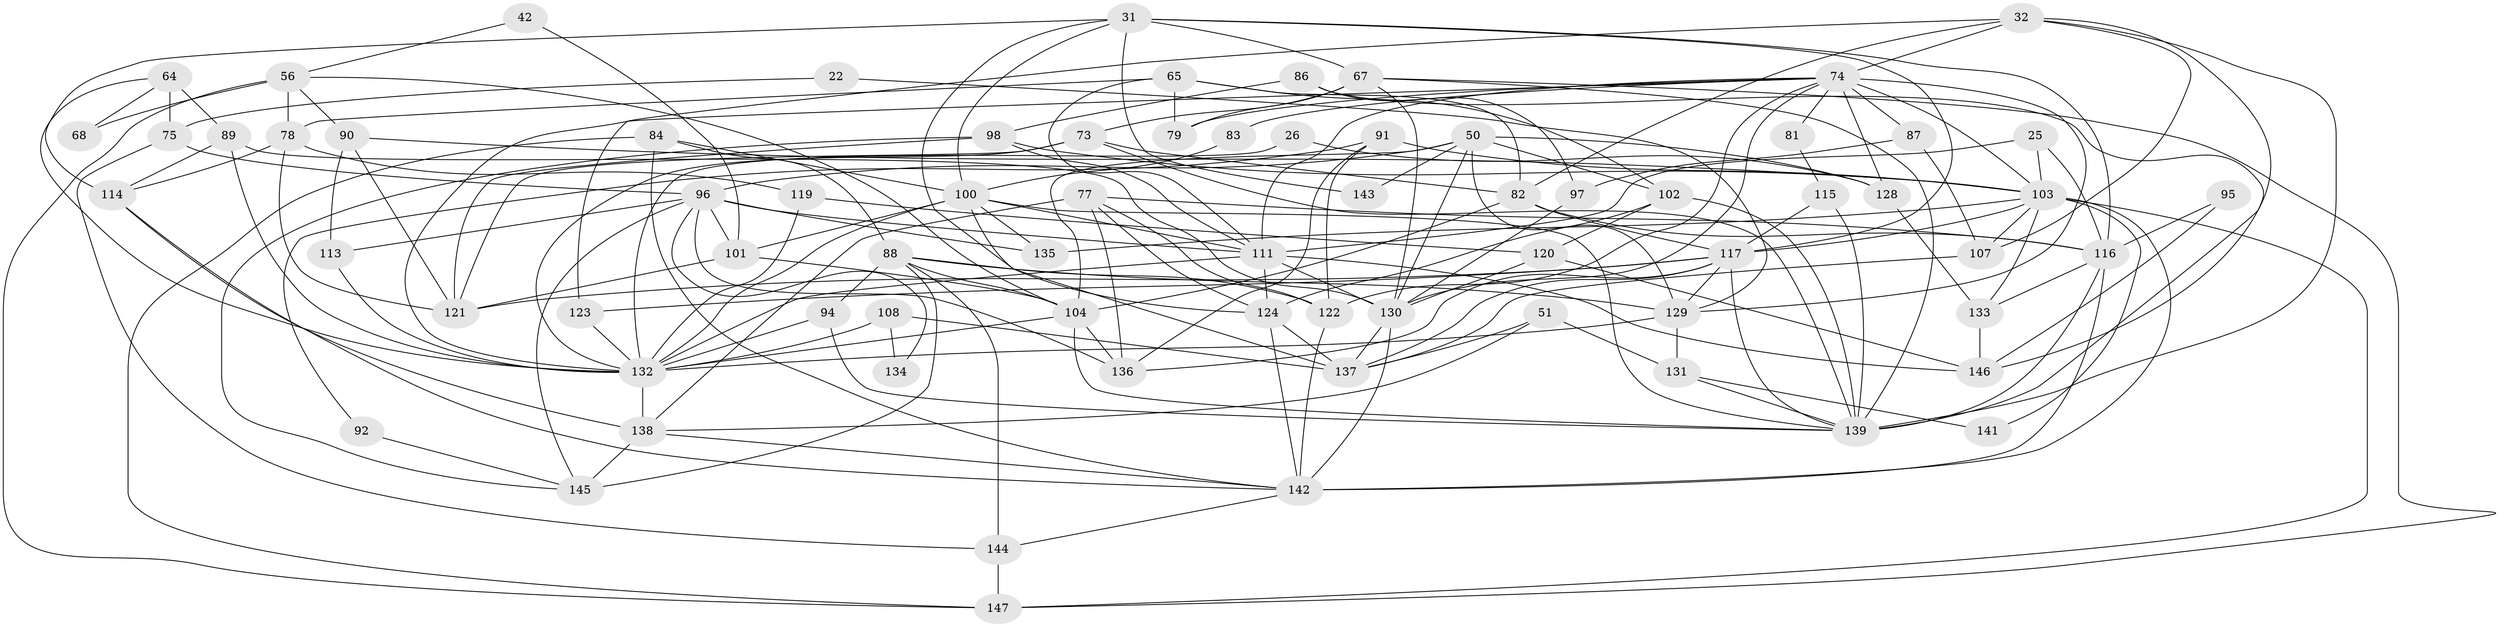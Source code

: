 // original degree distribution, {3: 0.2653061224489796, 4: 0.2585034013605442, 5: 0.16326530612244897, 9: 0.013605442176870748, 7: 0.061224489795918366, 2: 0.16326530612244897, 6: 0.061224489795918366, 8: 0.013605442176870748}
// Generated by graph-tools (version 1.1) at 2025/51/03/09/25 04:51:11]
// undirected, 73 vertices, 187 edges
graph export_dot {
graph [start="1"]
  node [color=gray90,style=filled];
  22;
  25;
  26;
  31;
  32 [super="+29"];
  42;
  50 [super="+38+11"];
  51 [super="+47"];
  56 [super="+10"];
  64 [super="+46"];
  65;
  67 [super="+15"];
  68;
  73 [super="+44"];
  74 [super="+4+6+45"];
  75;
  77;
  78;
  79;
  81;
  82 [super="+63"];
  83;
  84;
  86;
  87;
  88 [super="+52+48"];
  89;
  90;
  91 [super="+37"];
  92;
  94;
  95;
  96 [super="+12+55+34"];
  97;
  98;
  100 [super="+70+99"];
  101 [super="+39"];
  102 [super="+69"];
  103 [super="+36+28+60"];
  104 [super="+33+71"];
  107 [super="+106"];
  108;
  111 [super="+18+5"];
  113;
  114 [super="+61"];
  115 [super="+93"];
  116 [super="+49+59+54"];
  117 [super="+8+40+105"];
  119;
  120;
  121 [super="+62"];
  122;
  123;
  124 [super="+23"];
  128 [super="+125"];
  129 [super="+1+43+57"];
  130 [super="+35+109+53"];
  131;
  132 [super="+72+126+110"];
  133 [super="+24"];
  134;
  135;
  136 [super="+13"];
  137 [super="+118"];
  138 [super="+58"];
  139 [super="+76"];
  141;
  142 [super="+140+127"];
  143;
  144;
  145 [super="+112"];
  146;
  147 [super="+7"];
  22 -- 75;
  22 -- 129;
  25 -- 111 [weight=2];
  25 -- 116;
  25 -- 103;
  26 -- 128;
  26 -- 132;
  31 -- 124 [weight=2];
  31 -- 67 [weight=2];
  31 -- 114;
  31 -- 143;
  31 -- 117;
  31 -- 116;
  31 -- 100;
  32 -- 123;
  32 -- 146 [weight=2];
  32 -- 74 [weight=2];
  32 -- 107;
  32 -- 139;
  32 -- 82;
  42 -- 56;
  42 -- 101;
  50 -- 128;
  50 -- 143;
  50 -- 130;
  50 -- 102 [weight=2];
  50 -- 96;
  50 -- 104;
  50 -- 129 [weight=2];
  51 -- 137;
  51 -- 131;
  51 -- 138;
  56 -- 78 [weight=2];
  56 -- 68;
  56 -- 90;
  56 -- 147;
  56 -- 104;
  64 -- 89 [weight=2];
  64 -- 75;
  64 -- 68;
  64 -- 132;
  65 -- 111;
  65 -- 78;
  65 -- 79;
  65 -- 102;
  65 -- 82;
  67 -- 147;
  67 -- 73;
  67 -- 139;
  67 -- 79;
  67 -- 130;
  73 -- 121 [weight=2];
  73 -- 132 [weight=3];
  73 -- 139;
  73 -- 82 [weight=2];
  74 -- 122;
  74 -- 129;
  74 -- 79;
  74 -- 111;
  74 -- 81;
  74 -- 83;
  74 -- 87;
  74 -- 128 [weight=2];
  74 -- 132;
  74 -- 103 [weight=2];
  74 -- 130;
  75 -- 144;
  75 -- 96;
  77 -- 122;
  77 -- 124;
  77 -- 136;
  77 -- 138;
  77 -- 116;
  78 -- 119;
  78 -- 121;
  78 -- 114;
  81 -- 115;
  82 -- 116 [weight=2];
  82 -- 117;
  82 -- 104;
  83 -- 100;
  84 -- 147;
  84 -- 88;
  84 -- 142;
  84 -- 100;
  86 -- 98;
  86 -- 97;
  86 -- 139;
  87 -- 97;
  87 -- 107;
  88 -- 144;
  88 -- 145;
  88 -- 104;
  88 -- 94;
  88 -- 129;
  88 -- 122;
  89 -- 114;
  89 -- 132;
  89 -- 130;
  90 -- 103;
  90 -- 113;
  90 -- 121;
  91 -- 122 [weight=2];
  91 -- 92;
  91 -- 136;
  91 -- 103;
  92 -- 145;
  94 -- 132;
  94 -- 139;
  95 -- 146;
  95 -- 116;
  96 -- 145;
  96 -- 113;
  96 -- 101;
  96 -- 135;
  96 -- 111;
  96 -- 136;
  96 -- 134;
  97 -- 130;
  98 -- 103;
  98 -- 145;
  98 -- 121;
  98 -- 111;
  100 -- 132 [weight=2];
  100 -- 101;
  100 -- 137;
  100 -- 139;
  100 -- 135;
  100 -- 111;
  101 -- 121;
  101 -- 104 [weight=2];
  102 -- 124;
  102 -- 139;
  102 -- 120;
  103 -- 141;
  103 -- 147;
  103 -- 133;
  103 -- 135;
  103 -- 107 [weight=2];
  103 -- 142 [weight=2];
  103 -- 117;
  104 -- 139 [weight=2];
  104 -- 132 [weight=2];
  104 -- 136;
  107 -- 137;
  108 -- 137;
  108 -- 134;
  108 -- 132;
  111 -- 146 [weight=2];
  111 -- 124;
  111 -- 132;
  111 -- 130;
  113 -- 132;
  114 -- 138;
  114 -- 142;
  115 -- 117;
  115 -- 139 [weight=3];
  116 -- 142 [weight=2];
  116 -- 133;
  116 -- 139 [weight=2];
  117 -- 121;
  117 -- 137;
  117 -- 123;
  117 -- 136;
  117 -- 129;
  117 -- 139;
  119 -- 120;
  119 -- 132;
  120 -- 146;
  120 -- 130;
  122 -- 142;
  123 -- 132;
  124 -- 137 [weight=2];
  124 -- 142;
  128 -- 133;
  129 -- 132;
  129 -- 131 [weight=2];
  130 -- 137;
  130 -- 142;
  131 -- 141;
  131 -- 139;
  132 -- 138 [weight=2];
  133 -- 146;
  138 -- 142;
  138 -- 145 [weight=2];
  142 -- 144;
  144 -- 147;
}
